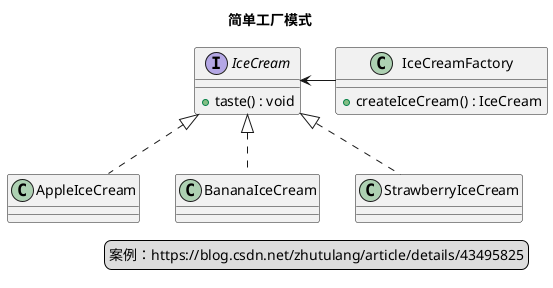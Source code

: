 @startuml
title 简单工厂模式
legend right
案例：https://blog.csdn.net/zhutulang/article/details/43495825
end legend

interface IceCream{
    +taste() : void
}

class AppleIceCream
class BananaIceCream
class StrawberryIceCream

IceCream <|.. AppleIceCream
IceCream <|.. BananaIceCream
IceCream <|.. StrawberryIceCream

class IceCreamFactory{
    +createIceCream() : IceCream
}

IceCream <- IceCreamFactory


@enduml